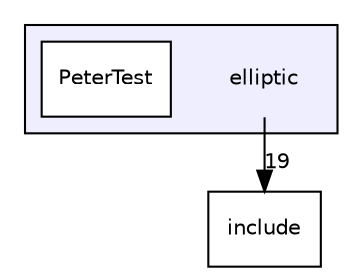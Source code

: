 digraph "elliptic" {
  compound=true
  node [ fontsize="10", fontname="Helvetica"];
  edge [ labelfontsize="10", labelfontname="Helvetica"];
  subgraph clusterdir_ad73226ebe385775b3c066159a7d62ce {
    graph [ bgcolor="#eeeeff", pencolor="black", label="" URL="dir_ad73226ebe385775b3c066159a7d62ce.html"];
    dir_ad73226ebe385775b3c066159a7d62ce [shape=plaintext label="elliptic"];
    dir_5dd7e94ff6eb11ca5fe253ba3dd72dd5 [shape=box label="PeterTest" color="black" fillcolor="white" style="filled" URL="dir_5dd7e94ff6eb11ca5fe253ba3dd72dd5.html"];
  }
  dir_d44c64559bbebec7f509842c48db8b23 [shape=box label="include" URL="dir_d44c64559bbebec7f509842c48db8b23.html"];
  dir_ad73226ebe385775b3c066159a7d62ce->dir_d44c64559bbebec7f509842c48db8b23 [headlabel="19", labeldistance=1.5 headhref="dir_000000_000002.html"];
}
